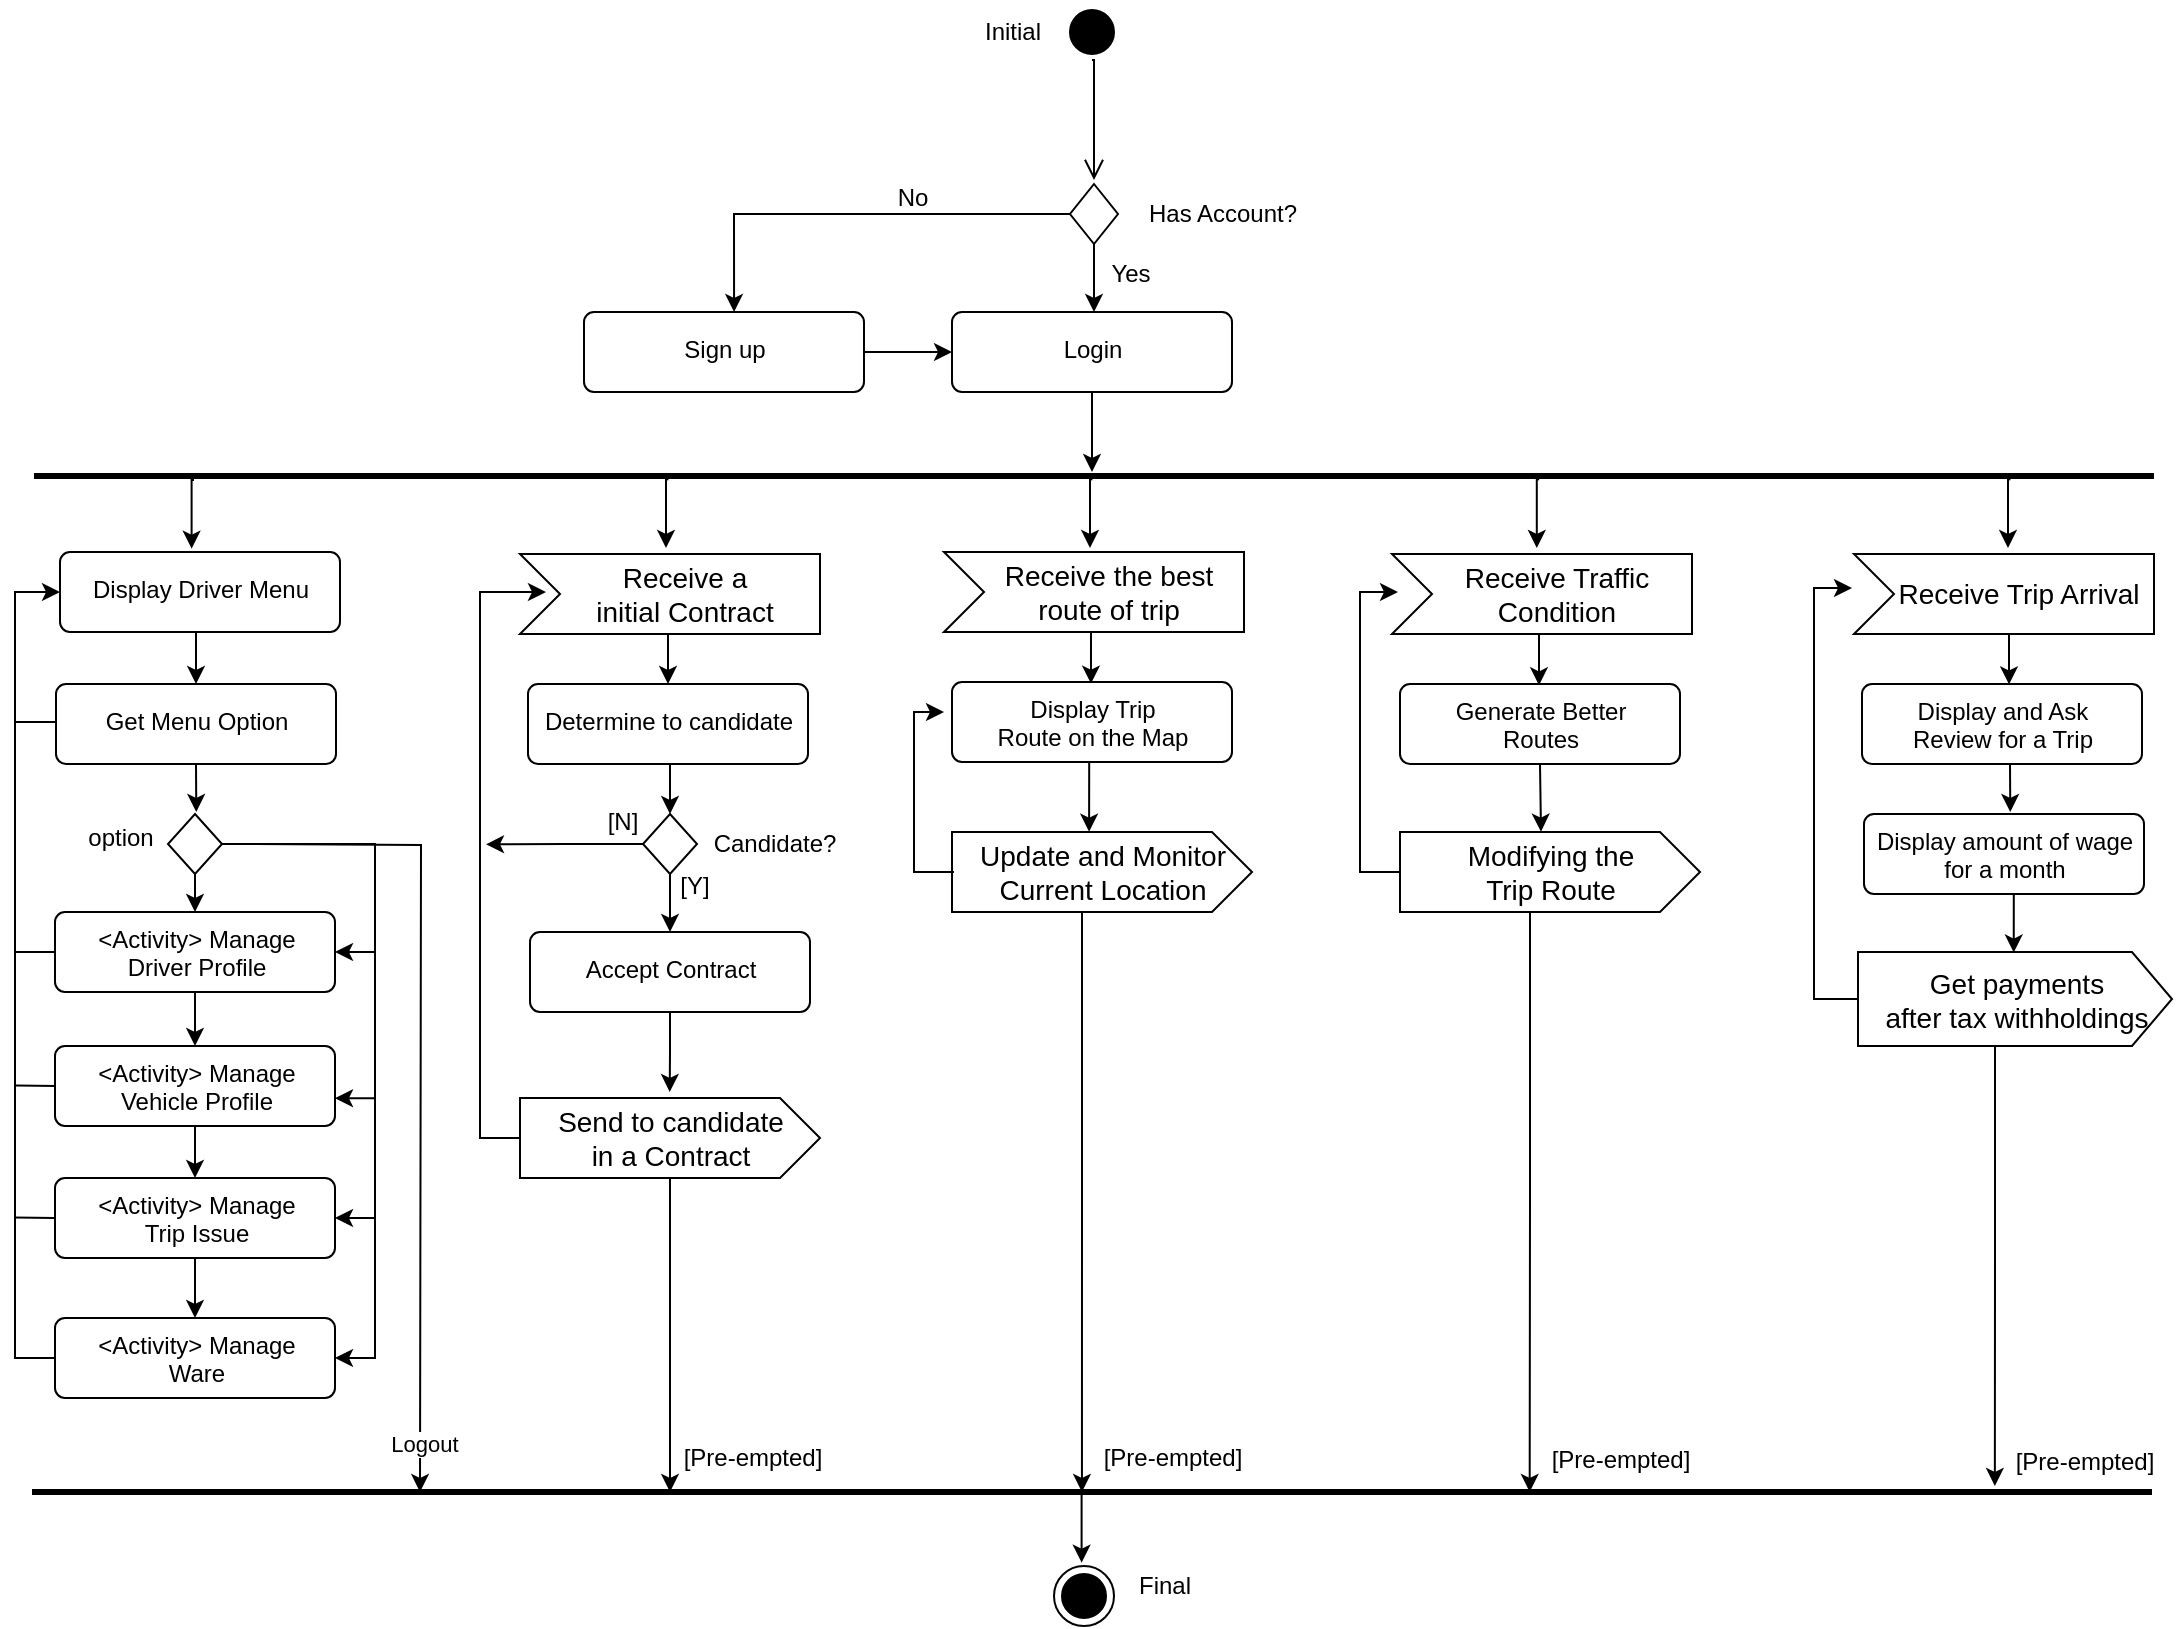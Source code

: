 <mxfile version="20.4.1" type="github">
  <diagram name="Page-1" id="e7e014a7-5840-1c2e-5031-d8a46d1fe8dd">
    <mxGraphModel dx="1483" dy="699" grid="1" gridSize="10" guides="1" tooltips="1" connect="1" arrows="1" fold="1" page="1" pageScale="1" pageWidth="1169" pageHeight="826" background="none" math="0" shadow="0">
      <root>
        <mxCell id="0" />
        <mxCell id="1" parent="0" />
        <mxCell id="jxFTji4Wzt_cbPe-5dDf-41" value="" style="ellipse;html=1;shape=startState;fillColor=#000000;strokeColor=#000000;" parent="1" vertex="1">
          <mxGeometry x="564" y="8" width="30" height="30" as="geometry" />
        </mxCell>
        <mxCell id="jxFTji4Wzt_cbPe-5dDf-42" value="" style="edgeStyle=orthogonalEdgeStyle;html=1;verticalAlign=bottom;endArrow=open;endSize=8;strokeColor=#000000;rounded=0;" parent="1" edge="1">
          <mxGeometry relative="1" as="geometry">
            <mxPoint x="580" y="97" as="targetPoint" />
            <mxPoint x="579.0" y="37" as="sourcePoint" />
            <Array as="points">
              <mxPoint x="580" y="37" />
            </Array>
          </mxGeometry>
        </mxCell>
        <mxCell id="jxFTji4Wzt_cbPe-5dDf-82" style="edgeStyle=orthogonalEdgeStyle;rounded=0;orthogonalLoop=1;jettySize=auto;html=1;exitX=0;exitY=0.5;exitDx=0;exitDy=0;entryX=0.536;entryY=0;entryDx=0;entryDy=0;entryPerimeter=0;" parent="1" source="jxFTji4Wzt_cbPe-5dDf-43" target="jxFTji4Wzt_cbPe-5dDf-56" edge="1">
          <mxGeometry relative="1" as="geometry" />
        </mxCell>
        <mxCell id="jxFTji4Wzt_cbPe-5dDf-84" style="edgeStyle=orthogonalEdgeStyle;rounded=0;orthogonalLoop=1;jettySize=auto;html=1;entryX=0.5;entryY=0;entryDx=0;entryDy=0;" parent="1" source="jxFTji4Wzt_cbPe-5dDf-43" edge="1">
          <mxGeometry relative="1" as="geometry">
            <mxPoint x="581.0" y="143" as="sourcePoint" />
            <mxPoint x="580" y="163" as="targetPoint" />
          </mxGeometry>
        </mxCell>
        <mxCell id="jxFTji4Wzt_cbPe-5dDf-43" value="" style="rhombus;whiteSpace=wrap;html=1;" parent="1" vertex="1">
          <mxGeometry x="568" y="99" width="24" height="30" as="geometry" />
        </mxCell>
        <mxCell id="jxFTji4Wzt_cbPe-5dDf-96" style="edgeStyle=orthogonalEdgeStyle;rounded=0;orthogonalLoop=1;jettySize=auto;html=1;exitX=0.5;exitY=1;exitDx=0;exitDy=0;entryX=0.5;entryY=0;entryDx=0;entryDy=0;" parent="1" source="jxFTji4Wzt_cbPe-5dDf-49" target="jxFTji4Wzt_cbPe-5dDf-59" edge="1">
          <mxGeometry relative="1" as="geometry" />
        </mxCell>
        <mxCell id="jxFTji4Wzt_cbPe-5dDf-49" value="" style="rhombus;whiteSpace=wrap;html=1;" parent="1" vertex="1">
          <mxGeometry x="117" y="414" width="27" height="30" as="geometry" />
        </mxCell>
        <mxCell id="jxFTji4Wzt_cbPe-5dDf-125" style="edgeStyle=orthogonalEdgeStyle;rounded=0;orthogonalLoop=1;jettySize=auto;html=1;exitX=0;exitY=0;exitDx=75;exitDy=40;exitPerimeter=0;entryX=0.5;entryY=0;entryDx=0;entryDy=0;" parent="1" source="jxFTji4Wzt_cbPe-5dDf-54" target="jxFTji4Wzt_cbPe-5dDf-63" edge="1">
          <mxGeometry relative="1" as="geometry" />
        </mxCell>
        <mxCell id="jxFTji4Wzt_cbPe-5dDf-54" value="Receive a &lt;br&gt;initial Contract" style="html=1;shape=mxgraph.infographic.ribbonSimple;notch1=20;notch2=0;align=center;verticalAlign=middle;fontSize=14;fontStyle=0;fillColor=#FFFFFF;flipH=0;spacingRight=0;spacingLeft=14;" parent="1" vertex="1">
          <mxGeometry x="293" y="284" width="150" height="40" as="geometry" />
        </mxCell>
        <mxCell id="jxFTji4Wzt_cbPe-5dDf-83" style="edgeStyle=orthogonalEdgeStyle;rounded=0;orthogonalLoop=1;jettySize=auto;html=1;exitX=0.5;exitY=1;exitDx=0;exitDy=0;" parent="1" source="jxFTji4Wzt_cbPe-5dDf-55" edge="1">
          <mxGeometry relative="1" as="geometry">
            <mxPoint x="579" y="243" as="targetPoint" />
            <Array as="points">
              <mxPoint x="579" y="233" />
              <mxPoint x="579" y="233" />
            </Array>
          </mxGeometry>
        </mxCell>
        <mxCell id="jxFTji4Wzt_cbPe-5dDf-55" value="&lt;p style=&quot;line-height: 0;&quot;&gt;Login&lt;/p&gt;" style="html=1;align=center;verticalAlign=top;rounded=1;absoluteArcSize=1;arcSize=10;dashed=0;" parent="1" vertex="1">
          <mxGeometry x="509" y="163" width="140" height="40" as="geometry" />
        </mxCell>
        <mxCell id="jxFTji4Wzt_cbPe-5dDf-85" style="edgeStyle=orthogonalEdgeStyle;rounded=0;orthogonalLoop=1;jettySize=auto;html=1;exitX=1;exitY=0.5;exitDx=0;exitDy=0;entryX=0;entryY=0.5;entryDx=0;entryDy=0;" parent="1" source="jxFTji4Wzt_cbPe-5dDf-56" target="jxFTji4Wzt_cbPe-5dDf-55" edge="1">
          <mxGeometry relative="1" as="geometry" />
        </mxCell>
        <mxCell id="jxFTji4Wzt_cbPe-5dDf-56" value="&lt;p style=&quot;line-height: 0;&quot;&gt;Sign up&lt;/p&gt;" style="html=1;align=center;verticalAlign=top;rounded=1;absoluteArcSize=1;arcSize=10;dashed=0;" parent="1" vertex="1">
          <mxGeometry x="325" y="163" width="140" height="40" as="geometry" />
        </mxCell>
        <mxCell id="jxFTji4Wzt_cbPe-5dDf-94" style="edgeStyle=orthogonalEdgeStyle;rounded=0;orthogonalLoop=1;jettySize=auto;html=1;exitX=0.5;exitY=1;exitDx=0;exitDy=0;entryX=0.5;entryY=0;entryDx=0;entryDy=0;" parent="1" source="jxFTji4Wzt_cbPe-5dDf-57" target="jxFTji4Wzt_cbPe-5dDf-58" edge="1">
          <mxGeometry relative="1" as="geometry" />
        </mxCell>
        <mxCell id="jxFTji4Wzt_cbPe-5dDf-101" style="edgeStyle=orthogonalEdgeStyle;rounded=0;orthogonalLoop=1;jettySize=auto;html=1;entryX=0.47;entryY=-0.042;entryDx=0;entryDy=0;entryPerimeter=0;" parent="1" target="jxFTji4Wzt_cbPe-5dDf-57" edge="1">
          <mxGeometry relative="1" as="geometry">
            <mxPoint x="130.323" y="277.0" as="targetPoint" />
            <mxPoint x="130" y="247" as="sourcePoint" />
          </mxGeometry>
        </mxCell>
        <mxCell id="jxFTji4Wzt_cbPe-5dDf-57" value="&lt;p style=&quot;line-height: 0;&quot;&gt;Display Driver Menu&lt;/p&gt;" style="html=1;align=center;verticalAlign=top;rounded=1;absoluteArcSize=1;arcSize=10;dashed=0;" parent="1" vertex="1">
          <mxGeometry x="63" y="283" width="140" height="40" as="geometry" />
        </mxCell>
        <mxCell id="jxFTji4Wzt_cbPe-5dDf-95" style="edgeStyle=orthogonalEdgeStyle;rounded=0;orthogonalLoop=1;jettySize=auto;html=1;exitX=0.5;exitY=1;exitDx=0;exitDy=0;" parent="1" source="jxFTji4Wzt_cbPe-5dDf-58" edge="1">
          <mxGeometry relative="1" as="geometry">
            <mxPoint x="131.143" y="413" as="targetPoint" />
          </mxGeometry>
        </mxCell>
        <mxCell id="jxFTji4Wzt_cbPe-5dDf-108" style="edgeStyle=orthogonalEdgeStyle;rounded=0;orthogonalLoop=1;jettySize=auto;html=1;" parent="1" edge="1">
          <mxGeometry relative="1" as="geometry">
            <mxPoint x="243" y="753" as="targetPoint" />
            <mxPoint x="150" y="429" as="sourcePoint" />
          </mxGeometry>
        </mxCell>
        <mxCell id="jxFTji4Wzt_cbPe-5dDf-109" value="Logout" style="edgeLabel;html=1;align=center;verticalAlign=middle;resizable=0;points=[];" parent="jxFTji4Wzt_cbPe-5dDf-108" vertex="1" connectable="0">
          <mxGeometry x="0.885" y="2" relative="1" as="geometry">
            <mxPoint as="offset" />
          </mxGeometry>
        </mxCell>
        <mxCell id="jxFTji4Wzt_cbPe-5dDf-116" style="edgeStyle=orthogonalEdgeStyle;rounded=0;orthogonalLoop=1;jettySize=auto;html=1;exitX=1;exitY=0.5;exitDx=0;exitDy=0;entryX=1;entryY=0.5;entryDx=0;entryDy=0;" parent="1" source="jxFTji4Wzt_cbPe-5dDf-49" target="jxFTji4Wzt_cbPe-5dDf-59" edge="1">
          <mxGeometry relative="1" as="geometry" />
        </mxCell>
        <mxCell id="jxFTji4Wzt_cbPe-5dDf-117" style="edgeStyle=orthogonalEdgeStyle;rounded=0;orthogonalLoop=1;jettySize=auto;html=1;exitX=1;exitY=0.5;exitDx=0;exitDy=0;entryX=1;entryY=0.653;entryDx=0;entryDy=0;entryPerimeter=0;" parent="1" source="jxFTji4Wzt_cbPe-5dDf-49" target="jxFTji4Wzt_cbPe-5dDf-60" edge="1">
          <mxGeometry relative="1" as="geometry" />
        </mxCell>
        <mxCell id="jxFTji4Wzt_cbPe-5dDf-118" style="edgeStyle=orthogonalEdgeStyle;rounded=0;orthogonalLoop=1;jettySize=auto;html=1;exitX=1;exitY=0.5;exitDx=0;exitDy=0;entryX=1;entryY=0.5;entryDx=0;entryDy=0;" parent="1" source="jxFTji4Wzt_cbPe-5dDf-49" target="jxFTji4Wzt_cbPe-5dDf-61" edge="1">
          <mxGeometry relative="1" as="geometry" />
        </mxCell>
        <mxCell id="jxFTji4Wzt_cbPe-5dDf-119" style="edgeStyle=orthogonalEdgeStyle;rounded=0;orthogonalLoop=1;jettySize=auto;html=1;exitX=1;exitY=0.5;exitDx=0;exitDy=0;entryX=1;entryY=0.5;entryDx=0;entryDy=0;" parent="1" source="jxFTji4Wzt_cbPe-5dDf-49" target="jxFTji4Wzt_cbPe-5dDf-62" edge="1">
          <mxGeometry relative="1" as="geometry" />
        </mxCell>
        <mxCell id="jxFTji4Wzt_cbPe-5dDf-58" value="&lt;p style=&quot;line-height: 0;&quot;&gt;Get Menu Option&lt;/p&gt;" style="html=1;align=center;verticalAlign=top;rounded=1;absoluteArcSize=1;arcSize=10;dashed=0;" parent="1" vertex="1">
          <mxGeometry x="61" y="349" width="140" height="40" as="geometry" />
        </mxCell>
        <mxCell id="jxFTji4Wzt_cbPe-5dDf-97" style="edgeStyle=orthogonalEdgeStyle;rounded=0;orthogonalLoop=1;jettySize=auto;html=1;exitX=0.5;exitY=1;exitDx=0;exitDy=0;entryX=0.5;entryY=0;entryDx=0;entryDy=0;" parent="1" source="jxFTji4Wzt_cbPe-5dDf-59" target="jxFTji4Wzt_cbPe-5dDf-60" edge="1">
          <mxGeometry relative="1" as="geometry" />
        </mxCell>
        <mxCell id="jxFTji4Wzt_cbPe-5dDf-59" value="&amp;lt;Activity&amp;gt; Manage&lt;br&gt;Driver Profile" style="html=1;align=center;verticalAlign=top;rounded=1;absoluteArcSize=1;arcSize=10;dashed=0;" parent="1" vertex="1">
          <mxGeometry x="60.5" y="463" width="140" height="40" as="geometry" />
        </mxCell>
        <mxCell id="jxFTji4Wzt_cbPe-5dDf-98" style="edgeStyle=orthogonalEdgeStyle;rounded=0;orthogonalLoop=1;jettySize=auto;html=1;exitX=0.5;exitY=1;exitDx=0;exitDy=0;entryX=0.5;entryY=0;entryDx=0;entryDy=0;" parent="1" source="jxFTji4Wzt_cbPe-5dDf-60" target="jxFTji4Wzt_cbPe-5dDf-61" edge="1">
          <mxGeometry relative="1" as="geometry" />
        </mxCell>
        <mxCell id="jxFTji4Wzt_cbPe-5dDf-60" value="&amp;lt;Activity&amp;gt; Manage&lt;br&gt;Vehicle Profile" style="html=1;align=center;verticalAlign=top;rounded=1;absoluteArcSize=1;arcSize=10;dashed=0;" parent="1" vertex="1">
          <mxGeometry x="60.5" y="530" width="140" height="40" as="geometry" />
        </mxCell>
        <mxCell id="jxFTji4Wzt_cbPe-5dDf-99" style="edgeStyle=orthogonalEdgeStyle;rounded=0;orthogonalLoop=1;jettySize=auto;html=1;exitX=0.5;exitY=1;exitDx=0;exitDy=0;entryX=0.5;entryY=0;entryDx=0;entryDy=0;" parent="1" source="jxFTji4Wzt_cbPe-5dDf-61" target="jxFTji4Wzt_cbPe-5dDf-62" edge="1">
          <mxGeometry relative="1" as="geometry" />
        </mxCell>
        <mxCell id="jxFTji4Wzt_cbPe-5dDf-61" value="&amp;lt;Activity&amp;gt; Manage&lt;br&gt;Trip Issue" style="html=1;align=center;verticalAlign=top;rounded=1;absoluteArcSize=1;arcSize=10;dashed=0;" parent="1" vertex="1">
          <mxGeometry x="60.5" y="596" width="140" height="40" as="geometry" />
        </mxCell>
        <mxCell id="jxFTji4Wzt_cbPe-5dDf-110" style="edgeStyle=orthogonalEdgeStyle;rounded=0;orthogonalLoop=1;jettySize=auto;html=1;exitX=0;exitY=0.5;exitDx=0;exitDy=0;entryX=0;entryY=0.5;entryDx=0;entryDy=0;" parent="1" source="jxFTji4Wzt_cbPe-5dDf-62" target="jxFTji4Wzt_cbPe-5dDf-57" edge="1">
          <mxGeometry relative="1" as="geometry" />
        </mxCell>
        <mxCell id="jxFTji4Wzt_cbPe-5dDf-62" value="&amp;lt;Activity&amp;gt; Manage&lt;br&gt;Ware" style="html=1;align=center;verticalAlign=top;rounded=1;absoluteArcSize=1;arcSize=10;dashed=0;" parent="1" vertex="1">
          <mxGeometry x="60.5" y="666" width="140" height="40" as="geometry" />
        </mxCell>
        <mxCell id="jxFTji4Wzt_cbPe-5dDf-126" style="edgeStyle=orthogonalEdgeStyle;rounded=0;orthogonalLoop=1;jettySize=auto;html=1;exitX=0.5;exitY=1;exitDx=0;exitDy=0;entryX=0.5;entryY=0;entryDx=0;entryDy=0;" parent="1" source="jxFTji4Wzt_cbPe-5dDf-63" target="jxFTji4Wzt_cbPe-5dDf-64" edge="1">
          <mxGeometry relative="1" as="geometry" />
        </mxCell>
        <mxCell id="jxFTji4Wzt_cbPe-5dDf-63" value="&lt;p style=&quot;line-height: 0;&quot;&gt;Determine to candidate&lt;/p&gt;" style="html=1;align=center;verticalAlign=top;rounded=1;absoluteArcSize=1;arcSize=10;dashed=0;" parent="1" vertex="1">
          <mxGeometry x="297" y="349" width="140" height="40" as="geometry" />
        </mxCell>
        <mxCell id="jxFTji4Wzt_cbPe-5dDf-127" style="edgeStyle=orthogonalEdgeStyle;rounded=0;orthogonalLoop=1;jettySize=auto;html=1;exitX=0.5;exitY=1;exitDx=0;exitDy=0;entryX=0.5;entryY=0;entryDx=0;entryDy=0;" parent="1" source="jxFTji4Wzt_cbPe-5dDf-64" target="jxFTji4Wzt_cbPe-5dDf-65" edge="1">
          <mxGeometry relative="1" as="geometry" />
        </mxCell>
        <mxCell id="jxFTji4Wzt_cbPe-5dDf-128" style="edgeStyle=orthogonalEdgeStyle;rounded=0;orthogonalLoop=1;jettySize=auto;html=1;exitX=0;exitY=0.5;exitDx=0;exitDy=0;" parent="1" source="jxFTji4Wzt_cbPe-5dDf-64" edge="1">
          <mxGeometry relative="1" as="geometry">
            <mxPoint x="276" y="429.143" as="targetPoint" />
          </mxGeometry>
        </mxCell>
        <mxCell id="jxFTji4Wzt_cbPe-5dDf-64" value="" style="rhombus;whiteSpace=wrap;html=1;" parent="1" vertex="1">
          <mxGeometry x="354.5" y="414" width="27" height="30" as="geometry" />
        </mxCell>
        <mxCell id="jxFTji4Wzt_cbPe-5dDf-129" style="edgeStyle=orthogonalEdgeStyle;rounded=0;orthogonalLoop=1;jettySize=auto;html=1;exitX=0.5;exitY=1;exitDx=0;exitDy=0;" parent="1" source="jxFTji4Wzt_cbPe-5dDf-65" edge="1">
          <mxGeometry relative="1" as="geometry">
            <mxPoint x="367.857" y="553" as="targetPoint" />
          </mxGeometry>
        </mxCell>
        <mxCell id="jxFTji4Wzt_cbPe-5dDf-65" value="&lt;p style=&quot;line-height: 0;&quot;&gt;Accept Contract&lt;/p&gt;" style="html=1;align=center;verticalAlign=top;rounded=1;absoluteArcSize=1;arcSize=10;dashed=0;" parent="1" vertex="1">
          <mxGeometry x="298" y="473" width="140" height="40" as="geometry" />
        </mxCell>
        <mxCell id="jxFTji4Wzt_cbPe-5dDf-124" style="edgeStyle=orthogonalEdgeStyle;rounded=0;orthogonalLoop=1;jettySize=auto;html=1;exitX=0;exitY=0;exitDx=0;exitDy=20;exitPerimeter=0;" parent="1" source="jxFTji4Wzt_cbPe-5dDf-68" edge="1">
          <mxGeometry relative="1" as="geometry">
            <mxPoint x="306" y="303" as="targetPoint" />
            <Array as="points">
              <mxPoint x="273" y="576" />
              <mxPoint x="273" y="303" />
            </Array>
          </mxGeometry>
        </mxCell>
        <mxCell id="jxFTji4Wzt_cbPe-5dDf-140" style="edgeStyle=orthogonalEdgeStyle;rounded=0;orthogonalLoop=1;jettySize=auto;html=1;exitX=0;exitY=0;exitDx=65;exitDy=40;exitPerimeter=0;" parent="1" edge="1">
          <mxGeometry relative="1" as="geometry">
            <mxPoint x="368" y="753" as="targetPoint" />
            <mxPoint x="388" y="596" as="sourcePoint" />
            <Array as="points">
              <mxPoint x="368" y="596" />
              <mxPoint x="368" y="753" />
            </Array>
          </mxGeometry>
        </mxCell>
        <mxCell id="jxFTji4Wzt_cbPe-5dDf-68" value="Send to candidate &lt;br&gt;in a Contract" style="html=1;shape=mxgraph.infographic.ribbonSimple;notch1=0;notch2=20;align=center;verticalAlign=middle;fontSize=14;fontStyle=0;fillColor=#FFFFFF;" parent="1" vertex="1">
          <mxGeometry x="293" y="556" width="150" height="40" as="geometry" />
        </mxCell>
        <mxCell id="jxFTji4Wzt_cbPe-5dDf-131" style="edgeStyle=orthogonalEdgeStyle;rounded=0;orthogonalLoop=1;jettySize=auto;html=1;exitX=0;exitY=0;exitDx=75;exitDy=40;exitPerimeter=0;entryX=0.532;entryY=0.02;entryDx=0;entryDy=0;entryPerimeter=0;" parent="1" edge="1">
          <mxGeometry relative="1" as="geometry">
            <mxPoint x="575" y="323" as="sourcePoint" />
            <mxPoint x="578.48" y="348.8" as="targetPoint" />
          </mxGeometry>
        </mxCell>
        <mxCell id="jxFTji4Wzt_cbPe-5dDf-69" value="Receive the best&lt;br&gt;route of trip" style="html=1;shape=mxgraph.infographic.ribbonSimple;notch1=20;notch2=0;align=center;verticalAlign=middle;fontSize=14;fontStyle=0;fillColor=#FFFFFF;flipH=0;spacingRight=0;spacingLeft=14;" parent="1" vertex="1">
          <mxGeometry x="505" y="283" width="150" height="40" as="geometry" />
        </mxCell>
        <mxCell id="jxFTji4Wzt_cbPe-5dDf-132" style="edgeStyle=orthogonalEdgeStyle;rounded=0;orthogonalLoop=1;jettySize=auto;html=1;exitX=0.5;exitY=1;exitDx=0;exitDy=0;entryX=0.457;entryY=-0.004;entryDx=0;entryDy=0;entryPerimeter=0;" parent="1" source="jxFTji4Wzt_cbPe-5dDf-70" target="jxFTji4Wzt_cbPe-5dDf-77" edge="1">
          <mxGeometry relative="1" as="geometry" />
        </mxCell>
        <mxCell id="jxFTji4Wzt_cbPe-5dDf-70" value="Display Trip&lt;br&gt;Route on the Map" style="html=1;align=center;verticalAlign=top;rounded=1;absoluteArcSize=1;arcSize=10;dashed=0;" parent="1" vertex="1">
          <mxGeometry x="509" y="348" width="140" height="40" as="geometry" />
        </mxCell>
        <mxCell id="jxFTji4Wzt_cbPe-5dDf-134" style="edgeStyle=orthogonalEdgeStyle;rounded=0;orthogonalLoop=1;jettySize=auto;html=1;exitX=0;exitY=0;exitDx=75;exitDy=40;exitPerimeter=0;entryX=0.525;entryY=0.016;entryDx=0;entryDy=0;entryPerimeter=0;" parent="1" edge="1">
          <mxGeometry relative="1" as="geometry">
            <mxPoint x="800" y="324" as="sourcePoint" />
            <mxPoint x="802.5" y="349.64" as="targetPoint" />
          </mxGeometry>
        </mxCell>
        <mxCell id="jxFTji4Wzt_cbPe-5dDf-71" value="Receive Traffic &lt;br&gt;Condition" style="html=1;shape=mxgraph.infographic.ribbonSimple;notch1=20;notch2=0;align=center;verticalAlign=middle;fontSize=14;fontStyle=0;fillColor=#FFFFFF;flipH=0;spacingRight=0;spacingLeft=14;" parent="1" vertex="1">
          <mxGeometry x="729" y="284" width="150" height="40" as="geometry" />
        </mxCell>
        <mxCell id="jxFTji4Wzt_cbPe-5dDf-135" style="edgeStyle=orthogonalEdgeStyle;rounded=0;orthogonalLoop=1;jettySize=auto;html=1;exitX=0.5;exitY=1;exitDx=0;exitDy=0;entryX=0.47;entryY=-0.004;entryDx=0;entryDy=0;entryPerimeter=0;" parent="1" source="jxFTji4Wzt_cbPe-5dDf-72" target="jxFTji4Wzt_cbPe-5dDf-78" edge="1">
          <mxGeometry relative="1" as="geometry" />
        </mxCell>
        <mxCell id="jxFTji4Wzt_cbPe-5dDf-72" value="Generate Better&lt;br&gt;Routes" style="html=1;align=center;verticalAlign=top;rounded=1;absoluteArcSize=1;arcSize=10;dashed=0;" parent="1" vertex="1">
          <mxGeometry x="733" y="349" width="140" height="40" as="geometry" />
        </mxCell>
        <mxCell id="jxFTji4Wzt_cbPe-5dDf-137" style="edgeStyle=orthogonalEdgeStyle;rounded=0;orthogonalLoop=1;jettySize=auto;html=1;exitX=0;exitY=0;exitDx=75;exitDy=40;exitPerimeter=0;entryX=0.525;entryY=0.005;entryDx=0;entryDy=0;entryPerimeter=0;" parent="1" source="jxFTji4Wzt_cbPe-5dDf-73" target="jxFTji4Wzt_cbPe-5dDf-74" edge="1">
          <mxGeometry relative="1" as="geometry" />
        </mxCell>
        <mxCell id="jxFTji4Wzt_cbPe-5dDf-73" value="Receive Trip Arrival" style="html=1;shape=mxgraph.infographic.ribbonSimple;notch1=20;notch2=0;align=center;verticalAlign=middle;fontSize=14;fontStyle=0;fillColor=#FFFFFF;flipH=0;spacingRight=0;spacingLeft=14;" parent="1" vertex="1">
          <mxGeometry x="960" y="284" width="150" height="40" as="geometry" />
        </mxCell>
        <mxCell id="jxFTji4Wzt_cbPe-5dDf-138" style="edgeStyle=orthogonalEdgeStyle;rounded=0;orthogonalLoop=1;jettySize=auto;html=1;exitX=0.5;exitY=1;exitDx=0;exitDy=0;" parent="1" edge="1">
          <mxGeometry relative="1" as="geometry">
            <mxPoint x="1038.149" y="413" as="targetPoint" />
            <mxPoint x="1038" y="389" as="sourcePoint" />
          </mxGeometry>
        </mxCell>
        <mxCell id="jxFTji4Wzt_cbPe-5dDf-74" value="Display and Ask&lt;br&gt;Review for a Trip" style="html=1;align=center;verticalAlign=top;rounded=1;absoluteArcSize=1;arcSize=10;dashed=0;" parent="1" vertex="1">
          <mxGeometry x="964" y="349" width="140" height="40" as="geometry" />
        </mxCell>
        <mxCell id="jxFTji4Wzt_cbPe-5dDf-76" value="" style="endArrow=none;startArrow=none;endFill=0;startFill=0;endSize=8;html=1;verticalAlign=bottom;labelBackgroundColor=none;strokeWidth=3;rounded=0;" parent="1" edge="1">
          <mxGeometry width="160" relative="1" as="geometry">
            <mxPoint x="50" y="245" as="sourcePoint" />
            <mxPoint x="1110" y="245" as="targetPoint" />
          </mxGeometry>
        </mxCell>
        <mxCell id="jxFTji4Wzt_cbPe-5dDf-141" style="edgeStyle=orthogonalEdgeStyle;rounded=0;orthogonalLoop=1;jettySize=auto;html=1;exitX=0;exitY=0;exitDx=65;exitDy=40;exitPerimeter=0;" parent="1" source="jxFTji4Wzt_cbPe-5dDf-77" edge="1">
          <mxGeometry relative="1" as="geometry">
            <mxPoint x="573.968" y="753" as="targetPoint" />
          </mxGeometry>
        </mxCell>
        <mxCell id="jxFTji4Wzt_cbPe-5dDf-77" value="Update and Monitor&lt;br&gt;Current Location" style="html=1;shape=mxgraph.infographic.ribbonSimple;notch1=0;notch2=20;align=center;verticalAlign=middle;fontSize=14;fontStyle=0;fillColor=#FFFFFF;" parent="1" vertex="1">
          <mxGeometry x="509" y="423" width="150" height="40" as="geometry" />
        </mxCell>
        <mxCell id="jxFTji4Wzt_cbPe-5dDf-133" style="edgeStyle=orthogonalEdgeStyle;rounded=0;orthogonalLoop=1;jettySize=auto;html=1;exitX=0;exitY=0;exitDx=0;exitDy=20;exitPerimeter=0;" parent="1" source="jxFTji4Wzt_cbPe-5dDf-78" edge="1">
          <mxGeometry relative="1" as="geometry">
            <mxPoint x="732" y="303" as="targetPoint" />
            <Array as="points">
              <mxPoint x="713" y="443" />
              <mxPoint x="713" y="303" />
              <mxPoint x="732" y="303" />
            </Array>
          </mxGeometry>
        </mxCell>
        <mxCell id="jxFTji4Wzt_cbPe-5dDf-142" style="edgeStyle=orthogonalEdgeStyle;rounded=0;orthogonalLoop=1;jettySize=auto;html=1;exitX=0;exitY=0;exitDx=65;exitDy=40;exitPerimeter=0;" parent="1" source="jxFTji4Wzt_cbPe-5dDf-78" edge="1">
          <mxGeometry relative="1" as="geometry">
            <mxPoint x="797.839" y="753" as="targetPoint" />
          </mxGeometry>
        </mxCell>
        <mxCell id="jxFTji4Wzt_cbPe-5dDf-78" value="Modifying the &lt;br&gt;Trip Route" style="html=1;shape=mxgraph.infographic.ribbonSimple;notch1=0;notch2=20;align=center;verticalAlign=middle;fontSize=14;fontStyle=0;fillColor=#FFFFFF;" parent="1" vertex="1">
          <mxGeometry x="733" y="423" width="150" height="40" as="geometry" />
        </mxCell>
        <mxCell id="6mgZJu8H-ps3QhsaFGwG-6" style="edgeStyle=orthogonalEdgeStyle;rounded=0;orthogonalLoop=1;jettySize=auto;html=1;exitX=0;exitY=0;exitDx=68.5;exitDy=47;exitPerimeter=0;" parent="1" source="jxFTji4Wzt_cbPe-5dDf-79" edge="1">
          <mxGeometry relative="1" as="geometry">
            <mxPoint x="1030.429" y="750" as="targetPoint" />
          </mxGeometry>
        </mxCell>
        <mxCell id="jxFTji4Wzt_cbPe-5dDf-79" value="Get payments&lt;br&gt;after tax withholdings" style="html=1;shape=mxgraph.infographic.ribbonSimple;notch1=0;notch2=20;align=center;verticalAlign=middle;fontSize=14;fontStyle=0;fillColor=#FFFFFF;" parent="1" vertex="1">
          <mxGeometry x="962" y="483" width="157" height="47" as="geometry" />
        </mxCell>
        <mxCell id="jxFTji4Wzt_cbPe-5dDf-86" value="Has Account?" style="text;html=1;align=center;verticalAlign=middle;resizable=0;points=[];autosize=1;strokeColor=none;fillColor=none;" parent="1" vertex="1">
          <mxGeometry x="594" y="99" width="100" height="30" as="geometry" />
        </mxCell>
        <mxCell id="jxFTji4Wzt_cbPe-5dDf-87" value="No" style="text;html=1;align=center;verticalAlign=middle;resizable=0;points=[];autosize=1;strokeColor=none;fillColor=none;" parent="1" vertex="1">
          <mxGeometry x="469" y="91" width="40" height="30" as="geometry" />
        </mxCell>
        <mxCell id="jxFTji4Wzt_cbPe-5dDf-90" value="Yes" style="text;html=1;align=center;verticalAlign=middle;resizable=0;points=[];autosize=1;strokeColor=none;fillColor=none;" parent="1" vertex="1">
          <mxGeometry x="578" y="129" width="40" height="30" as="geometry" />
        </mxCell>
        <mxCell id="jxFTji4Wzt_cbPe-5dDf-91" value="" style="endArrow=none;startArrow=none;endFill=0;startFill=0;endSize=8;html=1;verticalAlign=bottom;labelBackgroundColor=none;strokeWidth=3;rounded=0;" parent="1" edge="1">
          <mxGeometry width="160" relative="1" as="geometry">
            <mxPoint x="49" y="753" as="sourcePoint" />
            <mxPoint x="1109.0" y="753" as="targetPoint" />
          </mxGeometry>
        </mxCell>
        <mxCell id="jxFTji4Wzt_cbPe-5dDf-139" style="edgeStyle=orthogonalEdgeStyle;rounded=0;orthogonalLoop=1;jettySize=auto;html=1;exitX=0.5;exitY=1;exitDx=0;exitDy=0;entryX=0.496;entryY=0.006;entryDx=0;entryDy=0;entryPerimeter=0;" parent="1" source="jxFTji4Wzt_cbPe-5dDf-92" target="jxFTji4Wzt_cbPe-5dDf-79" edge="1">
          <mxGeometry relative="1" as="geometry" />
        </mxCell>
        <mxCell id="jxFTji4Wzt_cbPe-5dDf-92" value="Display amount of wage&lt;br&gt;for a month" style="html=1;align=center;verticalAlign=top;rounded=1;absoluteArcSize=1;arcSize=10;dashed=0;" parent="1" vertex="1">
          <mxGeometry x="965" y="414" width="140" height="40" as="geometry" />
        </mxCell>
        <mxCell id="jxFTji4Wzt_cbPe-5dDf-102" style="edgeStyle=orthogonalEdgeStyle;rounded=0;orthogonalLoop=1;jettySize=auto;html=1;entryX=0.47;entryY=-0.042;entryDx=0;entryDy=0;entryPerimeter=0;" parent="1" edge="1">
          <mxGeometry relative="1" as="geometry">
            <mxPoint x="366.0" y="281.0" as="targetPoint" />
            <mxPoint x="367.2" y="246.68" as="sourcePoint" />
          </mxGeometry>
        </mxCell>
        <mxCell id="jxFTji4Wzt_cbPe-5dDf-105" style="edgeStyle=orthogonalEdgeStyle;rounded=0;orthogonalLoop=1;jettySize=auto;html=1;entryX=0.47;entryY=-0.042;entryDx=0;entryDy=0;entryPerimeter=0;" parent="1" edge="1">
          <mxGeometry relative="1" as="geometry">
            <mxPoint x="578" y="281" as="targetPoint" />
            <mxPoint x="579.2" y="246.68" as="sourcePoint" />
          </mxGeometry>
        </mxCell>
        <mxCell id="jxFTji4Wzt_cbPe-5dDf-106" style="edgeStyle=orthogonalEdgeStyle;rounded=0;orthogonalLoop=1;jettySize=auto;html=1;entryX=0.47;entryY=-0.042;entryDx=0;entryDy=0;entryPerimeter=0;" parent="1" edge="1">
          <mxGeometry relative="1" as="geometry">
            <mxPoint x="801.4" y="281" as="targetPoint" />
            <mxPoint x="802.6" y="246.68" as="sourcePoint" />
          </mxGeometry>
        </mxCell>
        <mxCell id="jxFTji4Wzt_cbPe-5dDf-107" style="edgeStyle=orthogonalEdgeStyle;rounded=0;orthogonalLoop=1;jettySize=auto;html=1;entryX=0.47;entryY=-0.042;entryDx=0;entryDy=0;entryPerimeter=0;" parent="1" edge="1">
          <mxGeometry relative="1" as="geometry">
            <mxPoint x="1037" y="281" as="targetPoint" />
            <mxPoint x="1038.2" y="246.68" as="sourcePoint" />
          </mxGeometry>
        </mxCell>
        <mxCell id="jxFTji4Wzt_cbPe-5dDf-112" value="" style="endArrow=none;html=1;rounded=0;" parent="1" edge="1">
          <mxGeometry width="50" height="50" relative="1" as="geometry">
            <mxPoint x="40" y="615.72" as="sourcePoint" />
            <mxPoint x="60" y="616" as="targetPoint" />
          </mxGeometry>
        </mxCell>
        <mxCell id="jxFTji4Wzt_cbPe-5dDf-113" value="" style="endArrow=none;html=1;rounded=0;" parent="1" edge="1">
          <mxGeometry width="50" height="50" relative="1" as="geometry">
            <mxPoint x="41" y="549.72" as="sourcePoint" />
            <mxPoint x="61" y="550" as="targetPoint" />
          </mxGeometry>
        </mxCell>
        <mxCell id="jxFTji4Wzt_cbPe-5dDf-114" value="" style="endArrow=none;html=1;rounded=0;" parent="1" edge="1">
          <mxGeometry width="50" height="50" relative="1" as="geometry">
            <mxPoint x="40.5" y="483" as="sourcePoint" />
            <mxPoint x="60.5" y="483" as="targetPoint" />
          </mxGeometry>
        </mxCell>
        <mxCell id="jxFTji4Wzt_cbPe-5dDf-115" value="" style="endArrow=none;html=1;rounded=0;" parent="1" edge="1">
          <mxGeometry width="50" height="50" relative="1" as="geometry">
            <mxPoint x="40.5" y="368" as="sourcePoint" />
            <mxPoint x="60.5" y="368" as="targetPoint" />
          </mxGeometry>
        </mxCell>
        <mxCell id="jxFTji4Wzt_cbPe-5dDf-123" value="option" style="text;html=1;align=center;verticalAlign=middle;resizable=0;points=[];autosize=1;strokeColor=none;fillColor=none;" parent="1" vertex="1">
          <mxGeometry x="63" y="411" width="60" height="30" as="geometry" />
        </mxCell>
        <mxCell id="jxFTji4Wzt_cbPe-5dDf-130" style="edgeStyle=orthogonalEdgeStyle;rounded=0;orthogonalLoop=1;jettySize=auto;html=1;" parent="1" edge="1">
          <mxGeometry relative="1" as="geometry">
            <mxPoint x="505" y="363" as="targetPoint" />
            <mxPoint x="510" y="443" as="sourcePoint" />
            <Array as="points">
              <mxPoint x="490" y="443" />
              <mxPoint x="490" y="363" />
            </Array>
          </mxGeometry>
        </mxCell>
        <mxCell id="jxFTji4Wzt_cbPe-5dDf-136" style="edgeStyle=orthogonalEdgeStyle;rounded=0;orthogonalLoop=1;jettySize=auto;html=1;exitX=0;exitY=0;exitDx=0;exitDy=23.5;exitPerimeter=0;" parent="1" source="jxFTji4Wzt_cbPe-5dDf-79" edge="1">
          <mxGeometry relative="1" as="geometry">
            <mxPoint x="959" y="301" as="targetPoint" />
            <mxPoint x="959" y="530" as="sourcePoint" />
            <Array as="points">
              <mxPoint x="940" y="507" />
              <mxPoint x="940" y="301" />
            </Array>
          </mxGeometry>
        </mxCell>
        <mxCell id="jxFTji4Wzt_cbPe-5dDf-144" value="" style="ellipse;html=1;shape=endState;fillColor=#000000;strokeColor=#000000;" parent="1" vertex="1">
          <mxGeometry x="560" y="790" width="30" height="30" as="geometry" />
        </mxCell>
        <mxCell id="jxFTji4Wzt_cbPe-5dDf-145" style="edgeStyle=orthogonalEdgeStyle;rounded=0;orthogonalLoop=1;jettySize=auto;html=1;entryX=0.47;entryY=-0.042;entryDx=0;entryDy=0;entryPerimeter=0;" parent="1" edge="1">
          <mxGeometry relative="1" as="geometry">
            <mxPoint x="573.8" y="788.32" as="targetPoint" />
            <mxPoint x="575" y="754" as="sourcePoint" />
          </mxGeometry>
        </mxCell>
        <mxCell id="6mgZJu8H-ps3QhsaFGwG-1" value="Candidate?" style="text;html=1;align=center;verticalAlign=middle;resizable=0;points=[];autosize=1;strokeColor=none;fillColor=none;" parent="1" vertex="1">
          <mxGeometry x="380" y="414" width="80" height="30" as="geometry" />
        </mxCell>
        <mxCell id="6mgZJu8H-ps3QhsaFGwG-3" value="[N]" style="text;html=1;align=center;verticalAlign=middle;resizable=0;points=[];autosize=1;strokeColor=none;fillColor=none;" parent="1" vertex="1">
          <mxGeometry x="324" y="403" width="40" height="30" as="geometry" />
        </mxCell>
        <mxCell id="6mgZJu8H-ps3QhsaFGwG-4" value="[Y]" style="text;html=1;align=center;verticalAlign=middle;resizable=0;points=[];autosize=1;strokeColor=none;fillColor=none;" parent="1" vertex="1">
          <mxGeometry x="360" y="435" width="40" height="30" as="geometry" />
        </mxCell>
        <mxCell id="R9pa_MzOwMHgyM5H6lNP-1" value="[Pre-empted]" style="text;html=1;align=center;verticalAlign=middle;resizable=0;points=[];autosize=1;strokeColor=none;fillColor=none;" vertex="1" parent="1">
          <mxGeometry x="364" y="721" width="90" height="30" as="geometry" />
        </mxCell>
        <mxCell id="R9pa_MzOwMHgyM5H6lNP-2" value="[Pre-empted]" style="text;html=1;align=center;verticalAlign=middle;resizable=0;points=[];autosize=1;strokeColor=none;fillColor=none;" vertex="1" parent="1">
          <mxGeometry x="574" y="721" width="90" height="30" as="geometry" />
        </mxCell>
        <mxCell id="R9pa_MzOwMHgyM5H6lNP-3" value="[Pre-empted]" style="text;html=1;align=center;verticalAlign=middle;resizable=0;points=[];autosize=1;strokeColor=none;fillColor=none;" vertex="1" parent="1">
          <mxGeometry x="798" y="722" width="90" height="30" as="geometry" />
        </mxCell>
        <mxCell id="R9pa_MzOwMHgyM5H6lNP-4" value="[Pre-empted]" style="text;html=1;align=center;verticalAlign=middle;resizable=0;points=[];autosize=1;strokeColor=none;fillColor=none;" vertex="1" parent="1">
          <mxGeometry x="1030" y="723" width="90" height="30" as="geometry" />
        </mxCell>
        <mxCell id="R9pa_MzOwMHgyM5H6lNP-5" value="Initial" style="text;html=1;align=center;verticalAlign=middle;resizable=0;points=[];autosize=1;strokeColor=none;fillColor=none;" vertex="1" parent="1">
          <mxGeometry x="514" y="8" width="50" height="30" as="geometry" />
        </mxCell>
        <mxCell id="R9pa_MzOwMHgyM5H6lNP-6" value="Final" style="text;html=1;align=center;verticalAlign=middle;resizable=0;points=[];autosize=1;strokeColor=none;fillColor=none;" vertex="1" parent="1">
          <mxGeometry x="590" y="785" width="50" height="30" as="geometry" />
        </mxCell>
      </root>
    </mxGraphModel>
  </diagram>
</mxfile>
